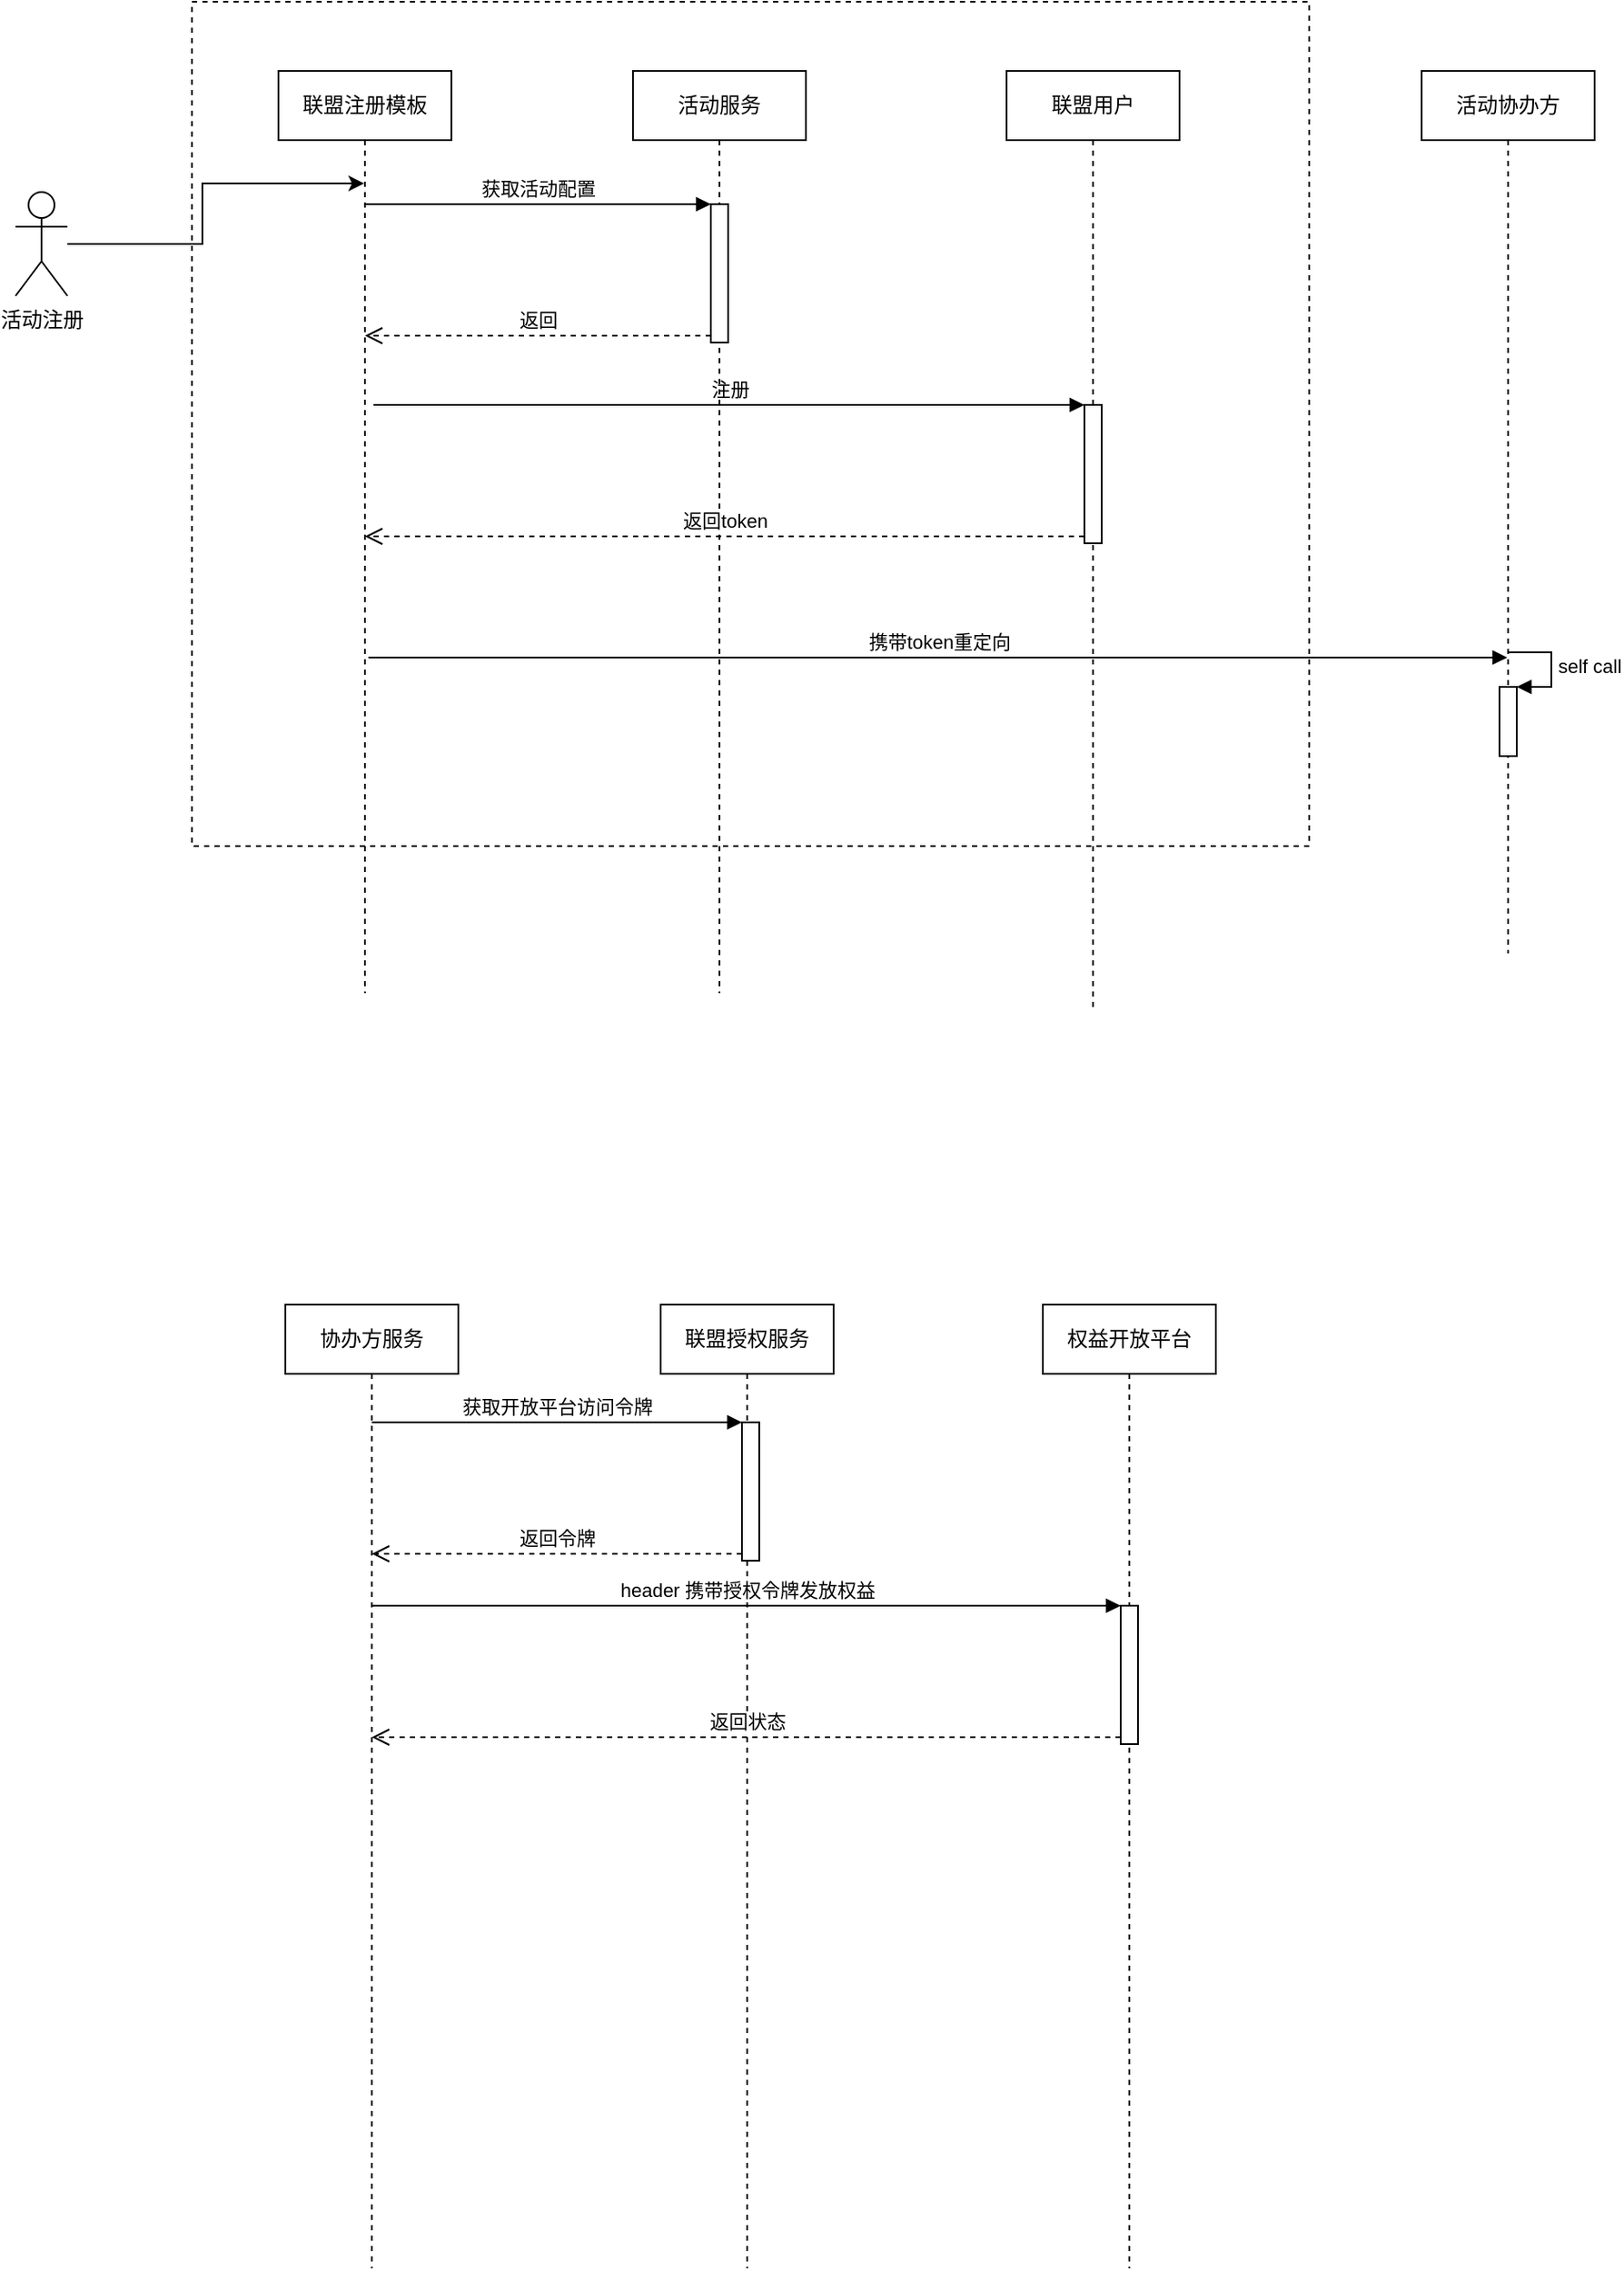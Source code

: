 <mxfile version="10.6.3" type="github"><diagram id="2-rsvBQcQOhhvl6Vn2-P" name="Page-1"><mxGraphModel dx="1874" dy="1058" grid="0" gridSize="10" guides="1" tooltips="1" connect="1" arrows="1" fold="1" page="0" pageScale="1" pageWidth="827" pageHeight="1169" math="0" shadow="0"><root><mxCell id="0"/><mxCell id="1" parent="0"/><mxCell id="pWjGSrwQ8oWRbW3-3aaN-31" value="" style="rounded=0;whiteSpace=wrap;html=1;dashed=1;" vertex="1" parent="1"><mxGeometry x="-74" y="38" width="646" height="488" as="geometry"/></mxCell><mxCell id="pWjGSrwQ8oWRbW3-3aaN-5" style="edgeStyle=orthogonalEdgeStyle;rounded=0;orthogonalLoop=1;jettySize=auto;html=1;" edge="1" parent="1" source="pWjGSrwQ8oWRbW3-3aaN-1" target="pWjGSrwQ8oWRbW3-3aaN-4"><mxGeometry relative="1" as="geometry"><Array as="points"><mxPoint x="-68" y="178"/><mxPoint x="-68" y="143"/></Array></mxGeometry></mxCell><mxCell id="pWjGSrwQ8oWRbW3-3aaN-1" value="活动注册" style="shape=umlActor;verticalLabelPosition=bottom;labelBackgroundColor=#ffffff;verticalAlign=top;html=1;" vertex="1" parent="1"><mxGeometry x="-176" y="148" width="30" height="60" as="geometry"/></mxCell><mxCell id="pWjGSrwQ8oWRbW3-3aaN-2" value="联盟用户" style="shape=umlLifeline;perimeter=lifelinePerimeter;whiteSpace=wrap;html=1;container=1;collapsible=0;recursiveResize=0;outlineConnect=0;" vertex="1" parent="1"><mxGeometry x="397" y="78" width="100" height="544" as="geometry"/></mxCell><mxCell id="pWjGSrwQ8oWRbW3-3aaN-22" value="" style="html=1;points=[];perimeter=orthogonalPerimeter;" vertex="1" parent="pWjGSrwQ8oWRbW3-3aaN-2"><mxGeometry x="45" y="193" width="10" height="80" as="geometry"/></mxCell><mxCell id="pWjGSrwQ8oWRbW3-3aaN-23" value="注册" style="html=1;verticalAlign=bottom;endArrow=block;entryX=0;entryY=0;" edge="1" target="pWjGSrwQ8oWRbW3-3aaN-22" parent="pWjGSrwQ8oWRbW3-3aaN-2"><mxGeometry relative="1" as="geometry"><mxPoint x="-366" y="193" as="sourcePoint"/></mxGeometry></mxCell><mxCell id="pWjGSrwQ8oWRbW3-3aaN-3" value="活动服务" style="shape=umlLifeline;perimeter=lifelinePerimeter;whiteSpace=wrap;html=1;container=1;collapsible=0;recursiveResize=0;outlineConnect=0;" vertex="1" parent="1"><mxGeometry x="181" y="78" width="100" height="533" as="geometry"/></mxCell><mxCell id="pWjGSrwQ8oWRbW3-3aaN-16" value="" style="html=1;points=[];perimeter=orthogonalPerimeter;" vertex="1" parent="pWjGSrwQ8oWRbW3-3aaN-3"><mxGeometry x="45" y="77" width="10" height="80" as="geometry"/></mxCell><mxCell id="pWjGSrwQ8oWRbW3-3aaN-4" value="联盟注册模板" style="shape=umlLifeline;perimeter=lifelinePerimeter;whiteSpace=wrap;html=1;container=1;collapsible=0;recursiveResize=0;outlineConnect=0;" vertex="1" parent="1"><mxGeometry x="-24" y="78" width="100" height="533" as="geometry"/></mxCell><mxCell id="pWjGSrwQ8oWRbW3-3aaN-30" value="携带token重定向" style="html=1;verticalAlign=bottom;endArrow=block;" edge="1" parent="pWjGSrwQ8oWRbW3-3aaN-4" target="pWjGSrwQ8oWRbW3-3aaN-6"><mxGeometry width="80" relative="1" as="geometry"><mxPoint x="52" y="339" as="sourcePoint"/><mxPoint x="132" y="339" as="targetPoint"/></mxGeometry></mxCell><mxCell id="pWjGSrwQ8oWRbW3-3aaN-6" value="活动协办方" style="shape=umlLifeline;perimeter=lifelinePerimeter;whiteSpace=wrap;html=1;container=1;collapsible=0;recursiveResize=0;outlineConnect=0;" vertex="1" parent="1"><mxGeometry x="637" y="78" width="100" height="510" as="geometry"/></mxCell><mxCell id="pWjGSrwQ8oWRbW3-3aaN-28" value="" style="html=1;points=[];perimeter=orthogonalPerimeter;" vertex="1" parent="pWjGSrwQ8oWRbW3-3aaN-6"><mxGeometry x="45" y="356" width="10" height="40" as="geometry"/></mxCell><mxCell id="pWjGSrwQ8oWRbW3-3aaN-29" value="self call" style="edgeStyle=orthogonalEdgeStyle;html=1;align=left;spacingLeft=2;endArrow=block;rounded=0;entryX=1;entryY=0;" edge="1" target="pWjGSrwQ8oWRbW3-3aaN-28" parent="pWjGSrwQ8oWRbW3-3aaN-6"><mxGeometry relative="1" as="geometry"><mxPoint x="50" y="336" as="sourcePoint"/><Array as="points"><mxPoint x="75" y="336"/></Array></mxGeometry></mxCell><mxCell id="pWjGSrwQ8oWRbW3-3aaN-17" value="获取活动配置" style="html=1;verticalAlign=bottom;endArrow=block;entryX=0;entryY=0;" edge="1" target="pWjGSrwQ8oWRbW3-3aaN-16" parent="1" source="pWjGSrwQ8oWRbW3-3aaN-4"><mxGeometry relative="1" as="geometry"><mxPoint x="156" y="155" as="sourcePoint"/></mxGeometry></mxCell><mxCell id="pWjGSrwQ8oWRbW3-3aaN-18" value="返回" style="html=1;verticalAlign=bottom;endArrow=open;dashed=1;endSize=8;exitX=0;exitY=0.95;" edge="1" source="pWjGSrwQ8oWRbW3-3aaN-16" parent="1" target="pWjGSrwQ8oWRbW3-3aaN-4"><mxGeometry relative="1" as="geometry"><mxPoint x="156" y="231" as="targetPoint"/></mxGeometry></mxCell><mxCell id="pWjGSrwQ8oWRbW3-3aaN-24" value="返回token" style="html=1;verticalAlign=bottom;endArrow=open;dashed=1;endSize=8;exitX=0;exitY=0.95;" edge="1" source="pWjGSrwQ8oWRbW3-3aaN-22" parent="1" target="pWjGSrwQ8oWRbW3-3aaN-4"><mxGeometry relative="1" as="geometry"><mxPoint x="372" y="347" as="targetPoint"/></mxGeometry></mxCell><mxCell id="pWjGSrwQ8oWRbW3-3aaN-34" value="协办方服务" style="shape=umlLifeline;perimeter=lifelinePerimeter;whiteSpace=wrap;html=1;container=1;collapsible=0;recursiveResize=0;outlineConnect=0;" vertex="1" parent="1"><mxGeometry x="-20" y="791" width="100" height="557" as="geometry"/></mxCell><mxCell id="pWjGSrwQ8oWRbW3-3aaN-35" value="联盟授权服务" style="shape=umlLifeline;perimeter=lifelinePerimeter;whiteSpace=wrap;html=1;container=1;collapsible=0;recursiveResize=0;outlineConnect=0;" vertex="1" parent="1"><mxGeometry x="197" y="791" width="100" height="557" as="geometry"/></mxCell><mxCell id="pWjGSrwQ8oWRbW3-3aaN-38" value="" style="html=1;points=[];perimeter=orthogonalPerimeter;" vertex="1" parent="pWjGSrwQ8oWRbW3-3aaN-35"><mxGeometry x="47" y="68" width="10" height="80" as="geometry"/></mxCell><mxCell id="pWjGSrwQ8oWRbW3-3aaN-36" value="权益开放平台" style="shape=umlLifeline;perimeter=lifelinePerimeter;whiteSpace=wrap;html=1;container=1;collapsible=0;recursiveResize=0;outlineConnect=0;" vertex="1" parent="1"><mxGeometry x="418" y="791" width="100" height="557" as="geometry"/></mxCell><mxCell id="pWjGSrwQ8oWRbW3-3aaN-41" value="" style="html=1;points=[];perimeter=orthogonalPerimeter;" vertex="1" parent="pWjGSrwQ8oWRbW3-3aaN-36"><mxGeometry x="45" y="174" width="10" height="80" as="geometry"/></mxCell><mxCell id="pWjGSrwQ8oWRbW3-3aaN-39" value="获取开放平台访问令牌" style="html=1;verticalAlign=bottom;endArrow=block;entryX=0;entryY=0;" edge="1" target="pWjGSrwQ8oWRbW3-3aaN-38" parent="1" source="pWjGSrwQ8oWRbW3-3aaN-34"><mxGeometry relative="1" as="geometry"><mxPoint x="174" y="859" as="sourcePoint"/></mxGeometry></mxCell><mxCell id="pWjGSrwQ8oWRbW3-3aaN-40" value="返回令牌" style="html=1;verticalAlign=bottom;endArrow=open;dashed=1;endSize=8;exitX=0;exitY=0.95;" edge="1" source="pWjGSrwQ8oWRbW3-3aaN-38" parent="1" target="pWjGSrwQ8oWRbW3-3aaN-34"><mxGeometry relative="1" as="geometry"><mxPoint x="174" y="935" as="targetPoint"/></mxGeometry></mxCell><mxCell id="pWjGSrwQ8oWRbW3-3aaN-42" value="header 携带授权令牌发放权益" style="html=1;verticalAlign=bottom;endArrow=block;entryX=0;entryY=0;" edge="1" target="pWjGSrwQ8oWRbW3-3aaN-41" parent="1" source="pWjGSrwQ8oWRbW3-3aaN-34"><mxGeometry relative="1" as="geometry"><mxPoint x="393" y="965" as="sourcePoint"/></mxGeometry></mxCell><mxCell id="pWjGSrwQ8oWRbW3-3aaN-43" value="返回状态" style="html=1;verticalAlign=bottom;endArrow=open;dashed=1;endSize=8;exitX=0;exitY=0.95;" edge="1" source="pWjGSrwQ8oWRbW3-3aaN-41" parent="1" target="pWjGSrwQ8oWRbW3-3aaN-34"><mxGeometry relative="1" as="geometry"><mxPoint x="393" y="1041" as="targetPoint"/></mxGeometry></mxCell></root></mxGraphModel></diagram></mxfile>